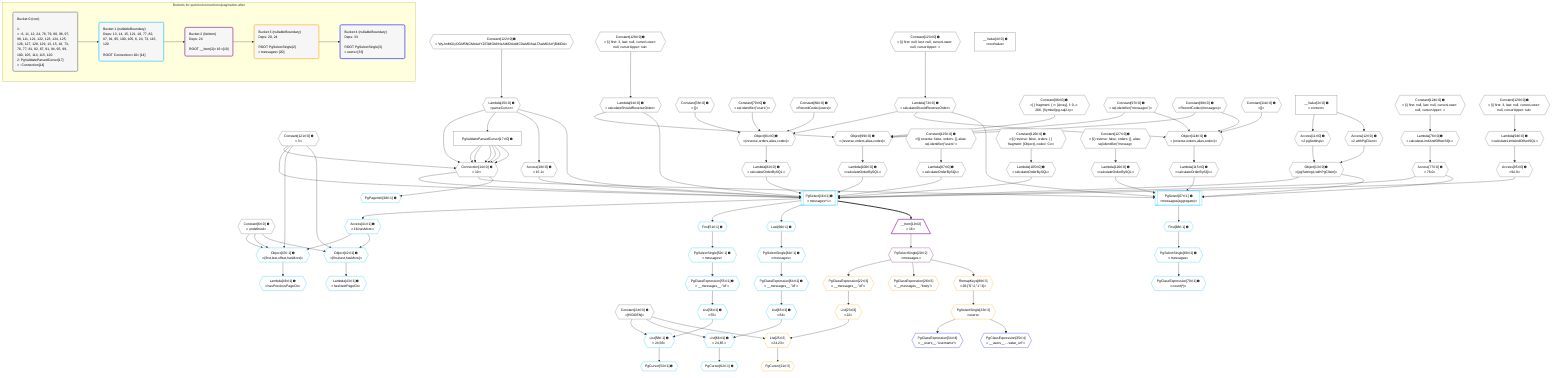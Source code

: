 %%{init: {'themeVariables': { 'fontSize': '12px'}}}%%
graph TD
    classDef path fill:#eee,stroke:#000,color:#000
    classDef plan fill:#fff,stroke-width:1px,color:#000
    classDef itemplan fill:#fff,stroke-width:2px,color:#000
    classDef unbatchedplan fill:#dff,stroke-width:1px,color:#000
    classDef sideeffectplan fill:#fcc,stroke-width:2px,color:#000
    classDef bucket fill:#f6f6f6,color:#000,stroke-width:2px,text-align:left


    %% plan dependencies
    Connection14{{"Connection[14∈0] ➊<br />ᐸ10ᐳ"}}:::plan
    Constant121{{"Constant[121∈0] ➊<br />ᐸ3ᐳ"}}:::plan
    Lambda15{{"Lambda[15∈0] ➊<br />ᐸparseCursorᐳ"}}:::plan
    PgValidateParsedCursor17["PgValidateParsedCursor[17∈0] ➊"]:::plan
    Constant121 & Lambda15 & PgValidateParsedCursor17 & PgValidateParsedCursor17 & PgValidateParsedCursor17 & PgValidateParsedCursor17 & PgValidateParsedCursor17 & PgValidateParsedCursor17 --> Connection14
    Object81{{"Object[81∈0] ➊<br />ᐸ{reverse,orders,alias,codec}ᐳ"}}:::plan
    Lambda73{{"Lambda[73∈0] ➊<br />ᐸcalculateShouldReverseOrderᐳ"}}:::plan
    Constant78{{"Constant[78∈0] ➊<br />ᐸ[]ᐳ"}}:::plan
    Constant79{{"Constant[79∈0] ➊<br />ᐸsql.identifier(”users”)ᐳ"}}:::plan
    Constant80{{"Constant[80∈0] ➊<br />ᐸRecordCodec(users)ᐳ"}}:::plan
    Lambda73 & Constant78 & Constant79 & Constant80 --> Object81
    Object99{{"Object[99∈0] ➊<br />ᐸ{reverse,orders,alias,codec}ᐳ"}}:::plan
    Lambda91{{"Lambda[91∈0] ➊<br />ᐸcalculateShouldReverseOrderᐳ"}}:::plan
    Constant96{{"Constant[96∈0] ➊<br />ᐸ[ { fragment: { n: [Array], f: 0, c: 266, [Symbol(pg-sql2-tyᐳ"}}:::plan
    Constant97{{"Constant[97∈0] ➊<br />ᐸsql.identifier(”messages”)ᐳ"}}:::plan
    Constant98{{"Constant[98∈0] ➊<br />ᐸRecordCodec(messages)ᐳ"}}:::plan
    Lambda91 & Constant96 & Constant97 & Constant98 --> Object99
    Object114{{"Object[114∈0] ➊<br />ᐸ{reverse,orders,alias,codec}ᐳ"}}:::plan
    Constant111{{"Constant[111∈0] ➊<br />ᐸ[]ᐳ"}}:::plan
    Lambda73 & Constant111 & Constant97 & Constant98 --> Object114
    Object13{{"Object[13∈0] ➊<br />ᐸ{pgSettings,withPgClient}ᐳ"}}:::plan
    Access11{{"Access[11∈0] ➊<br />ᐸ2.pgSettingsᐳ"}}:::plan
    Access12{{"Access[12∈0] ➊<br />ᐸ2.withPgClientᐳ"}}:::plan
    Access11 & Access12 --> Object13
    __Value2["__Value[2∈0] ➊<br />ᐸcontextᐳ"]:::plan
    __Value2 --> Access11
    __Value2 --> Access12
    Constant122{{"Constant[122∈0] ➊<br />ᐸ'WyJmMGIyOGM5NGMxIiwiY2E3MGNhNzAtMDAwMC0wMDAwLTAwMDAtYjBiMDAᐳ"}}:::plan
    Constant122 --> Lambda15
    Lambda15 --> PgValidateParsedCursor17
    Access18{{"Access[18∈0] ➊<br />ᐸ15.1ᐳ"}}:::plan
    Lambda15 --> Access18
    Constant123{{"Constant[123∈0] ➊<br />ᐸ§{ first: null, last: null, cursorLower: null, cursorUpper: ᐳ"}}:::plan
    Constant123 --> Lambda73
    Lambda76{{"Lambda[76∈0] ➊<br />ᐸcalculateLimitAndOffsetSQLᐳ"}}:::plan
    Constant124{{"Constant[124∈0] ➊<br />ᐸ§{ first: null, last: null, cursorLower: null, cursorUpper: ᐳ"}}:::plan
    Constant124 --> Lambda76
    Access77{{"Access[77∈0] ➊<br />ᐸ76.0ᐳ"}}:::plan
    Lambda76 --> Access77
    Lambda82{{"Lambda[82∈0] ➊<br />ᐸcalculateOrderBySQLᐳ"}}:::plan
    Object81 --> Lambda82
    Lambda87{{"Lambda[87∈0] ➊<br />ᐸcalculateOrderBySQLᐳ"}}:::plan
    Constant125{{"Constant[125∈0] ➊<br />ᐸ§{ reverse: false, orders: [], alias: sql.identifier(”users”ᐳ"}}:::plan
    Constant125 --> Lambda87
    Constant128{{"Constant[128∈0] ➊<br />ᐸ§{ first: 3, last: null, cursorLower: null, cursorUpper: nulᐳ"}}:::plan
    Constant128 --> Lambda91
    Lambda94{{"Lambda[94∈0] ➊<br />ᐸcalculateLimitAndOffsetSQLᐳ"}}:::plan
    Constant129{{"Constant[129∈0] ➊<br />ᐸ§{ first: 3, last: null, cursorLower: null, cursorUpper: nulᐳ"}}:::plan
    Constant129 --> Lambda94
    Access95{{"Access[95∈0] ➊<br />ᐸ94.0ᐳ"}}:::plan
    Lambda94 --> Access95
    Lambda100{{"Lambda[100∈0] ➊<br />ᐸcalculateOrderBySQLᐳ"}}:::plan
    Object99 --> Lambda100
    Lambda105{{"Lambda[105∈0] ➊<br />ᐸcalculateOrderBySQLᐳ"}}:::plan
    Constant126{{"Constant[126∈0] ➊<br />ᐸ§{ reverse: false, orders: [ { fragment: [Object], codec: Coᐳ"}}:::plan
    Constant126 --> Lambda105
    Lambda115{{"Lambda[115∈0] ➊<br />ᐸcalculateOrderBySQLᐳ"}}:::plan
    Object114 --> Lambda115
    Lambda120{{"Lambda[120∈0] ➊<br />ᐸcalculateOrderBySQLᐳ"}}:::plan
    Constant127{{"Constant[127∈0] ➊<br />ᐸ§{ reverse: false, orders: [], alias: sql.identifier(”messagᐳ"}}:::plan
    Constant127 --> Lambda120
    __Value4["__Value[4∈0] ➊<br />ᐸrootValueᐳ"]:::plan
    Constant6{{"Constant[6∈0] ➊<br />ᐸundefinedᐳ"}}:::plan
    Constant24{{"Constant[24∈0] ➊<br />ᐸ[HIDDEN]ᐳ"}}:::plan
    PgSelect16[["PgSelect[16∈1] ➊<br />ᐸmessages+1ᐳ"]]:::plan
    Object13 & Connection14 & Lambda15 & Constant121 & Access18 & Access77 & Lambda82 & Lambda87 & Lambda91 & Access95 & Lambda100 & Lambda105 --> PgSelect16
    PgSelect67[["PgSelect[67∈1] ➊<br />ᐸmessages(aggregate)ᐳ"]]:::plan
    Object13 & Connection14 & Lambda73 & Access77 & Lambda115 & Lambda120 --> PgSelect67
    Object47{{"Object[47∈1] ➊<br />ᐸ{first,last,offset,hasMore}ᐳ"}}:::plan
    Access41{{"Access[41∈1] ➊<br />ᐸ16.hasMoreᐳ"}}:::plan
    Constant121 & Constant6 & Constant6 & Access41 --> Object47
    Object42{{"Object[42∈1] ➊<br />ᐸ{first,last,hasMore}ᐳ"}}:::plan
    Constant121 & Constant6 & Access41 --> Object42
    List58{{"List[58∈1] ➊<br />ᐸ24,56ᐳ"}}:::plan
    List56{{"List[56∈1] ➊<br />ᐸ55ᐳ"}}:::plan
    Constant24 & List56 --> List58
    List66{{"List[66∈1] ➊<br />ᐸ24,65ᐳ"}}:::plan
    List65{{"List[65∈1] ➊<br />ᐸ64ᐳ"}}:::plan
    Constant24 & List65 --> List66
    PgPageInfo38{{"PgPageInfo[38∈1] ➊"}}:::plan
    Connection14 --> PgPageInfo38
    PgSelect16 --> Access41
    Lambda43{{"Lambda[43∈1] ➊<br />ᐸhasNextPageCbᐳ"}}:::plan
    Object42 --> Lambda43
    Lambda48{{"Lambda[48∈1] ➊<br />ᐸhasPreviousPageCbᐳ"}}:::plan
    Object47 --> Lambda48
    First51{{"First[51∈1] ➊"}}:::plan
    PgSelect16 --> First51
    PgSelectSingle52{{"PgSelectSingle[52∈1] ➊<br />ᐸmessagesᐳ"}}:::plan
    First51 --> PgSelectSingle52
    PgCursor53{{"PgCursor[53∈1] ➊"}}:::plan
    List58 --> PgCursor53
    PgClassExpression55{{"PgClassExpression[55∈1] ➊<br />ᐸ__messages__.”id”ᐳ"}}:::plan
    PgSelectSingle52 --> PgClassExpression55
    PgClassExpression55 --> List56
    Last60{{"Last[60∈1] ➊"}}:::plan
    PgSelect16 --> Last60
    PgSelectSingle61{{"PgSelectSingle[61∈1] ➊<br />ᐸmessagesᐳ"}}:::plan
    Last60 --> PgSelectSingle61
    PgCursor62{{"PgCursor[62∈1] ➊"}}:::plan
    List66 --> PgCursor62
    PgClassExpression64{{"PgClassExpression[64∈1] ➊<br />ᐸ__messages__.”id”ᐳ"}}:::plan
    PgSelectSingle61 --> PgClassExpression64
    PgClassExpression64 --> List65
    First68{{"First[68∈1] ➊"}}:::plan
    PgSelect67 --> First68
    PgSelectSingle69{{"PgSelectSingle[69∈1] ➊<br />ᐸmessagesᐳ"}}:::plan
    First68 --> PgSelectSingle69
    PgClassExpression70{{"PgClassExpression[70∈1] ➊<br />ᐸcount(*)ᐳ"}}:::plan
    PgSelectSingle69 --> PgClassExpression70
    __Item19[/"__Item[19∈2]<br />ᐸ16ᐳ"\]:::itemplan
    PgSelect16 ==> __Item19
    PgSelectSingle20{{"PgSelectSingle[20∈2]<br />ᐸmessagesᐳ"}}:::plan
    __Item19 --> PgSelectSingle20
    List25{{"List[25∈3]<br />ᐸ24,23ᐳ"}}:::plan
    List23{{"List[23∈3]<br />ᐸ22ᐳ"}}:::plan
    Constant24 & List23 --> List25
    PgCursor21{{"PgCursor[21∈3]"}}:::plan
    List25 --> PgCursor21
    PgClassExpression22{{"PgClassExpression[22∈3]<br />ᐸ__messages__.”id”ᐳ"}}:::plan
    PgSelectSingle20 --> PgClassExpression22
    PgClassExpression22 --> List23
    PgClassExpression26{{"PgClassExpression[26∈3]<br />ᐸ__messages__.”body”ᐳ"}}:::plan
    PgSelectSingle20 --> PgClassExpression26
    PgSelectSingle33{{"PgSelectSingle[33∈3]<br />ᐸusersᐳ"}}:::plan
    RemapKeys88{{"RemapKeys[88∈3]<br />ᐸ20:{”0”:2,”1”:3}ᐳ"}}:::plan
    RemapKeys88 --> PgSelectSingle33
    PgSelectSingle20 --> RemapKeys88
    PgClassExpression34{{"PgClassExpression[34∈4]<br />ᐸ__users__.”username”ᐳ"}}:::plan
    PgSelectSingle33 --> PgClassExpression34
    PgClassExpression35{{"PgClassExpression[35∈4]<br />ᐸ__users__....vatar_url”ᐳ"}}:::plan
    PgSelectSingle33 --> PgClassExpression35

    %% define steps

    subgraph "Buckets for queries/connections/pagination-after"
    Bucket0("Bucket 0 (root)<br /><br />1: <br />ᐳ: 6, 11, 12, 24, 78, 79, 80, 96, 97, 98, 111, 121, 122, 123, 124, 125, 126, 127, 128, 129, 13, 15, 18, 73, 76, 77, 81, 82, 87, 91, 94, 95, 99, 100, 105, 114, 115, 120<br />2: PgValidateParsedCursor[17]<br />ᐳ: Connection[14]"):::bucket
    classDef bucket0 stroke:#696969
    class Bucket0,__Value2,__Value4,Constant6,Access11,Access12,Object13,Connection14,Lambda15,PgValidateParsedCursor17,Access18,Constant24,Lambda73,Lambda76,Access77,Constant78,Constant79,Constant80,Object81,Lambda82,Lambda87,Lambda91,Lambda94,Access95,Constant96,Constant97,Constant98,Object99,Lambda100,Lambda105,Constant111,Object114,Lambda115,Lambda120,Constant121,Constant122,Constant123,Constant124,Constant125,Constant126,Constant127,Constant128,Constant129 bucket0
    Bucket1("Bucket 1 (nullableBoundary)<br />Deps: 13, 14, 15, 121, 18, 77, 82, 87, 91, 95, 100, 105, 6, 24, 73, 115, 120<br /><br />ROOT Connectionᐸ10ᐳ[14]"):::bucket
    classDef bucket1 stroke:#00bfff
    class Bucket1,PgSelect16,PgPageInfo38,Access41,Object42,Lambda43,Object47,Lambda48,First51,PgSelectSingle52,PgCursor53,PgClassExpression55,List56,List58,Last60,PgSelectSingle61,PgCursor62,PgClassExpression64,List65,List66,PgSelect67,First68,PgSelectSingle69,PgClassExpression70 bucket1
    Bucket2("Bucket 2 (listItem)<br />Deps: 24<br /><br />ROOT __Item{2}ᐸ16ᐳ[19]"):::bucket
    classDef bucket2 stroke:#7f007f
    class Bucket2,__Item19,PgSelectSingle20 bucket2
    Bucket3("Bucket 3 (nullableBoundary)<br />Deps: 20, 24<br /><br />ROOT PgSelectSingle{2}ᐸmessagesᐳ[20]"):::bucket
    classDef bucket3 stroke:#ffa500
    class Bucket3,PgCursor21,PgClassExpression22,List23,List25,PgClassExpression26,PgSelectSingle33,RemapKeys88 bucket3
    Bucket4("Bucket 4 (nullableBoundary)<br />Deps: 33<br /><br />ROOT PgSelectSingle{3}ᐸusersᐳ[33]"):::bucket
    classDef bucket4 stroke:#0000ff
    class Bucket4,PgClassExpression34,PgClassExpression35 bucket4
    Bucket0 --> Bucket1
    Bucket1 --> Bucket2
    Bucket2 --> Bucket3
    Bucket3 --> Bucket4
    end